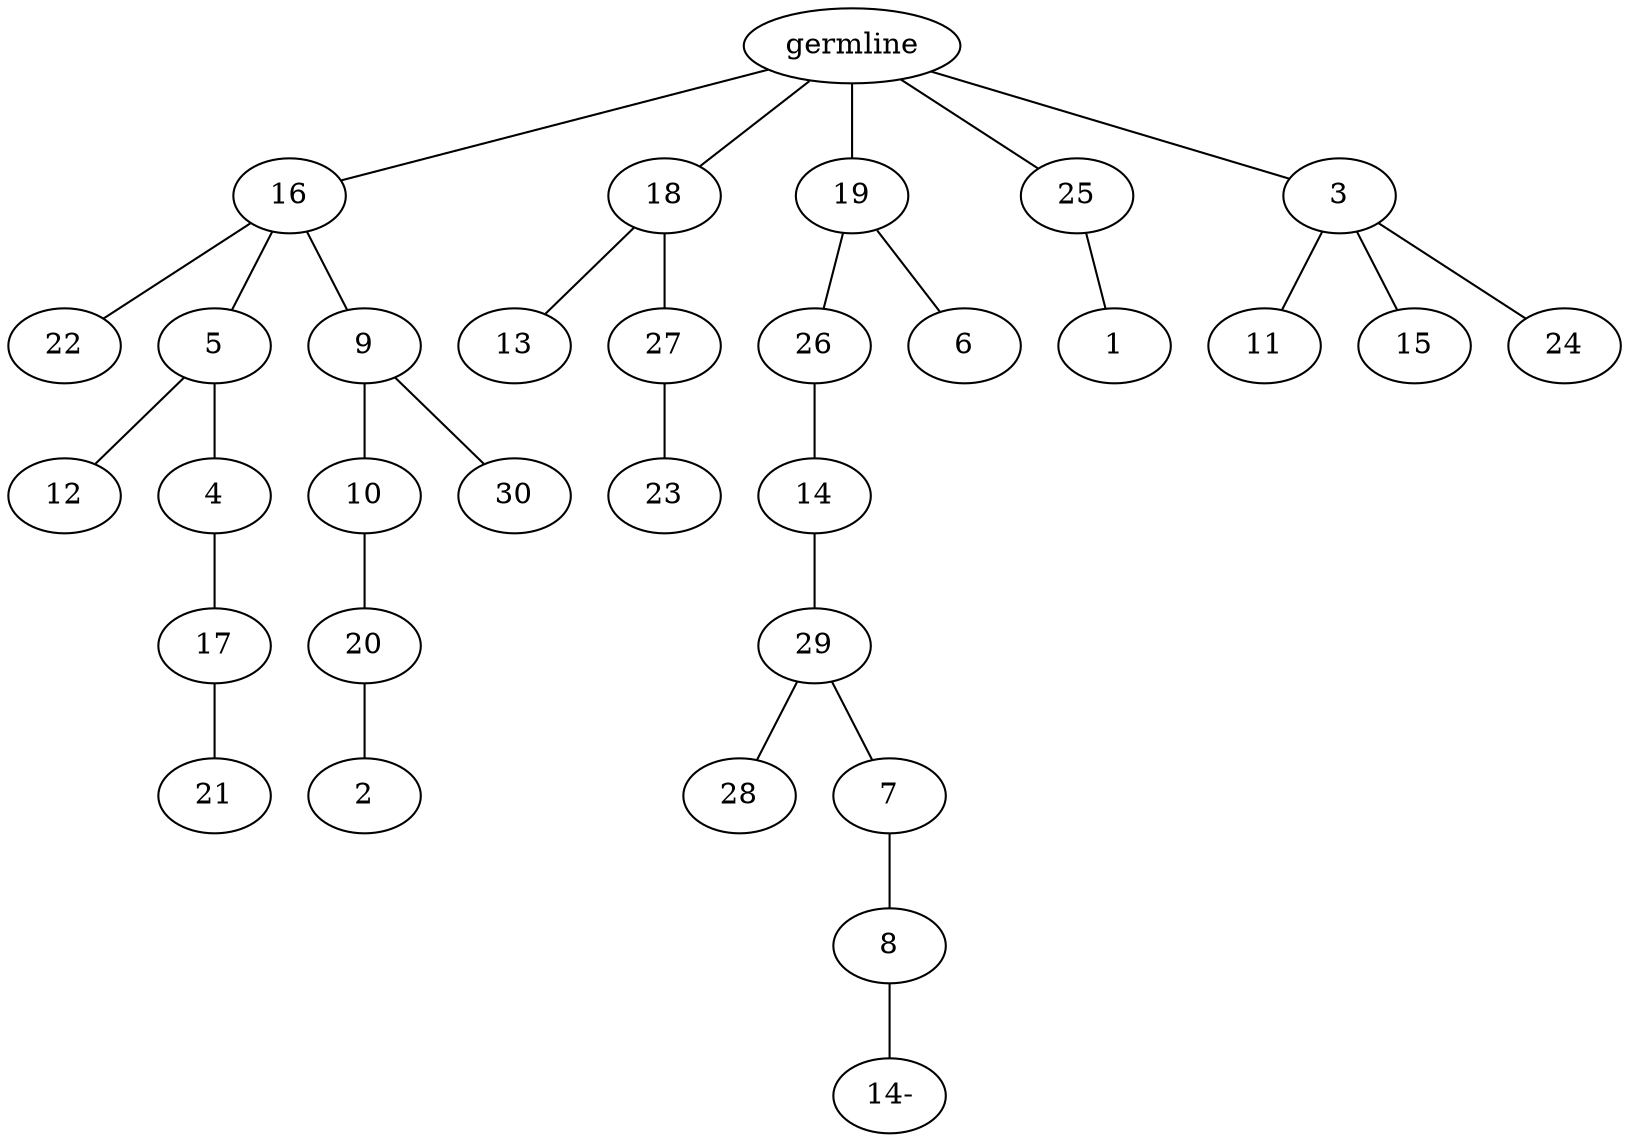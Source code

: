 graph tree {
    "140388667719296" [label="germline"];
    "140388667689952" [label="16"];
    "140388667626544" [label="22"];
    "140388667625728" [label="5"];
    "140388667627216" [label="12"];
    "140388667628512" [label="4"];
    "140388667627312" [label="17"];
    "140388667628224" [label="21"];
    "140388667629040" [label="9"];
    "140388667628704" [label="10"];
    "140388667628128" [label="20"];
    "140388667628992" [label="2"];
    "140388667628368" [label="30"];
    "140388667689040" [label="18"];
    "140388667628560" [label="13"];
    "140388667628944" [label="27"];
    "140388667628608" [label="23"];
    "140388667689712" [label="19"];
    "140388667628800" [label="26"];
    "140388667628032" [label="14"];
    "140388667629088" [label="29"];
    "140388667628656" [label="28"];
    "140388667628848" [label="7"];
    "140388667655696" [label="8"];
    "140388667719008" [label="14-"];
    "140388667627744" [label="6"];
    "140388667690000" [label="25"];
    "140388667629280" [label="1"];
    "140388667629328" [label="3"];
    "140388667627360" [label="11"];
    "140388667627696" [label="15"];
    "140388667629424" [label="24"];
    "140388667719296" -- "140388667689952";
    "140388667719296" -- "140388667689040";
    "140388667719296" -- "140388667689712";
    "140388667719296" -- "140388667690000";
    "140388667719296" -- "140388667629328";
    "140388667689952" -- "140388667626544";
    "140388667689952" -- "140388667625728";
    "140388667689952" -- "140388667629040";
    "140388667625728" -- "140388667627216";
    "140388667625728" -- "140388667628512";
    "140388667628512" -- "140388667627312";
    "140388667627312" -- "140388667628224";
    "140388667629040" -- "140388667628704";
    "140388667629040" -- "140388667628368";
    "140388667628704" -- "140388667628128";
    "140388667628128" -- "140388667628992";
    "140388667689040" -- "140388667628560";
    "140388667689040" -- "140388667628944";
    "140388667628944" -- "140388667628608";
    "140388667689712" -- "140388667628800";
    "140388667689712" -- "140388667627744";
    "140388667628800" -- "140388667628032";
    "140388667628032" -- "140388667629088";
    "140388667629088" -- "140388667628656";
    "140388667629088" -- "140388667628848";
    "140388667628848" -- "140388667655696";
    "140388667655696" -- "140388667719008";
    "140388667690000" -- "140388667629280";
    "140388667629328" -- "140388667627360";
    "140388667629328" -- "140388667627696";
    "140388667629328" -- "140388667629424";
}
